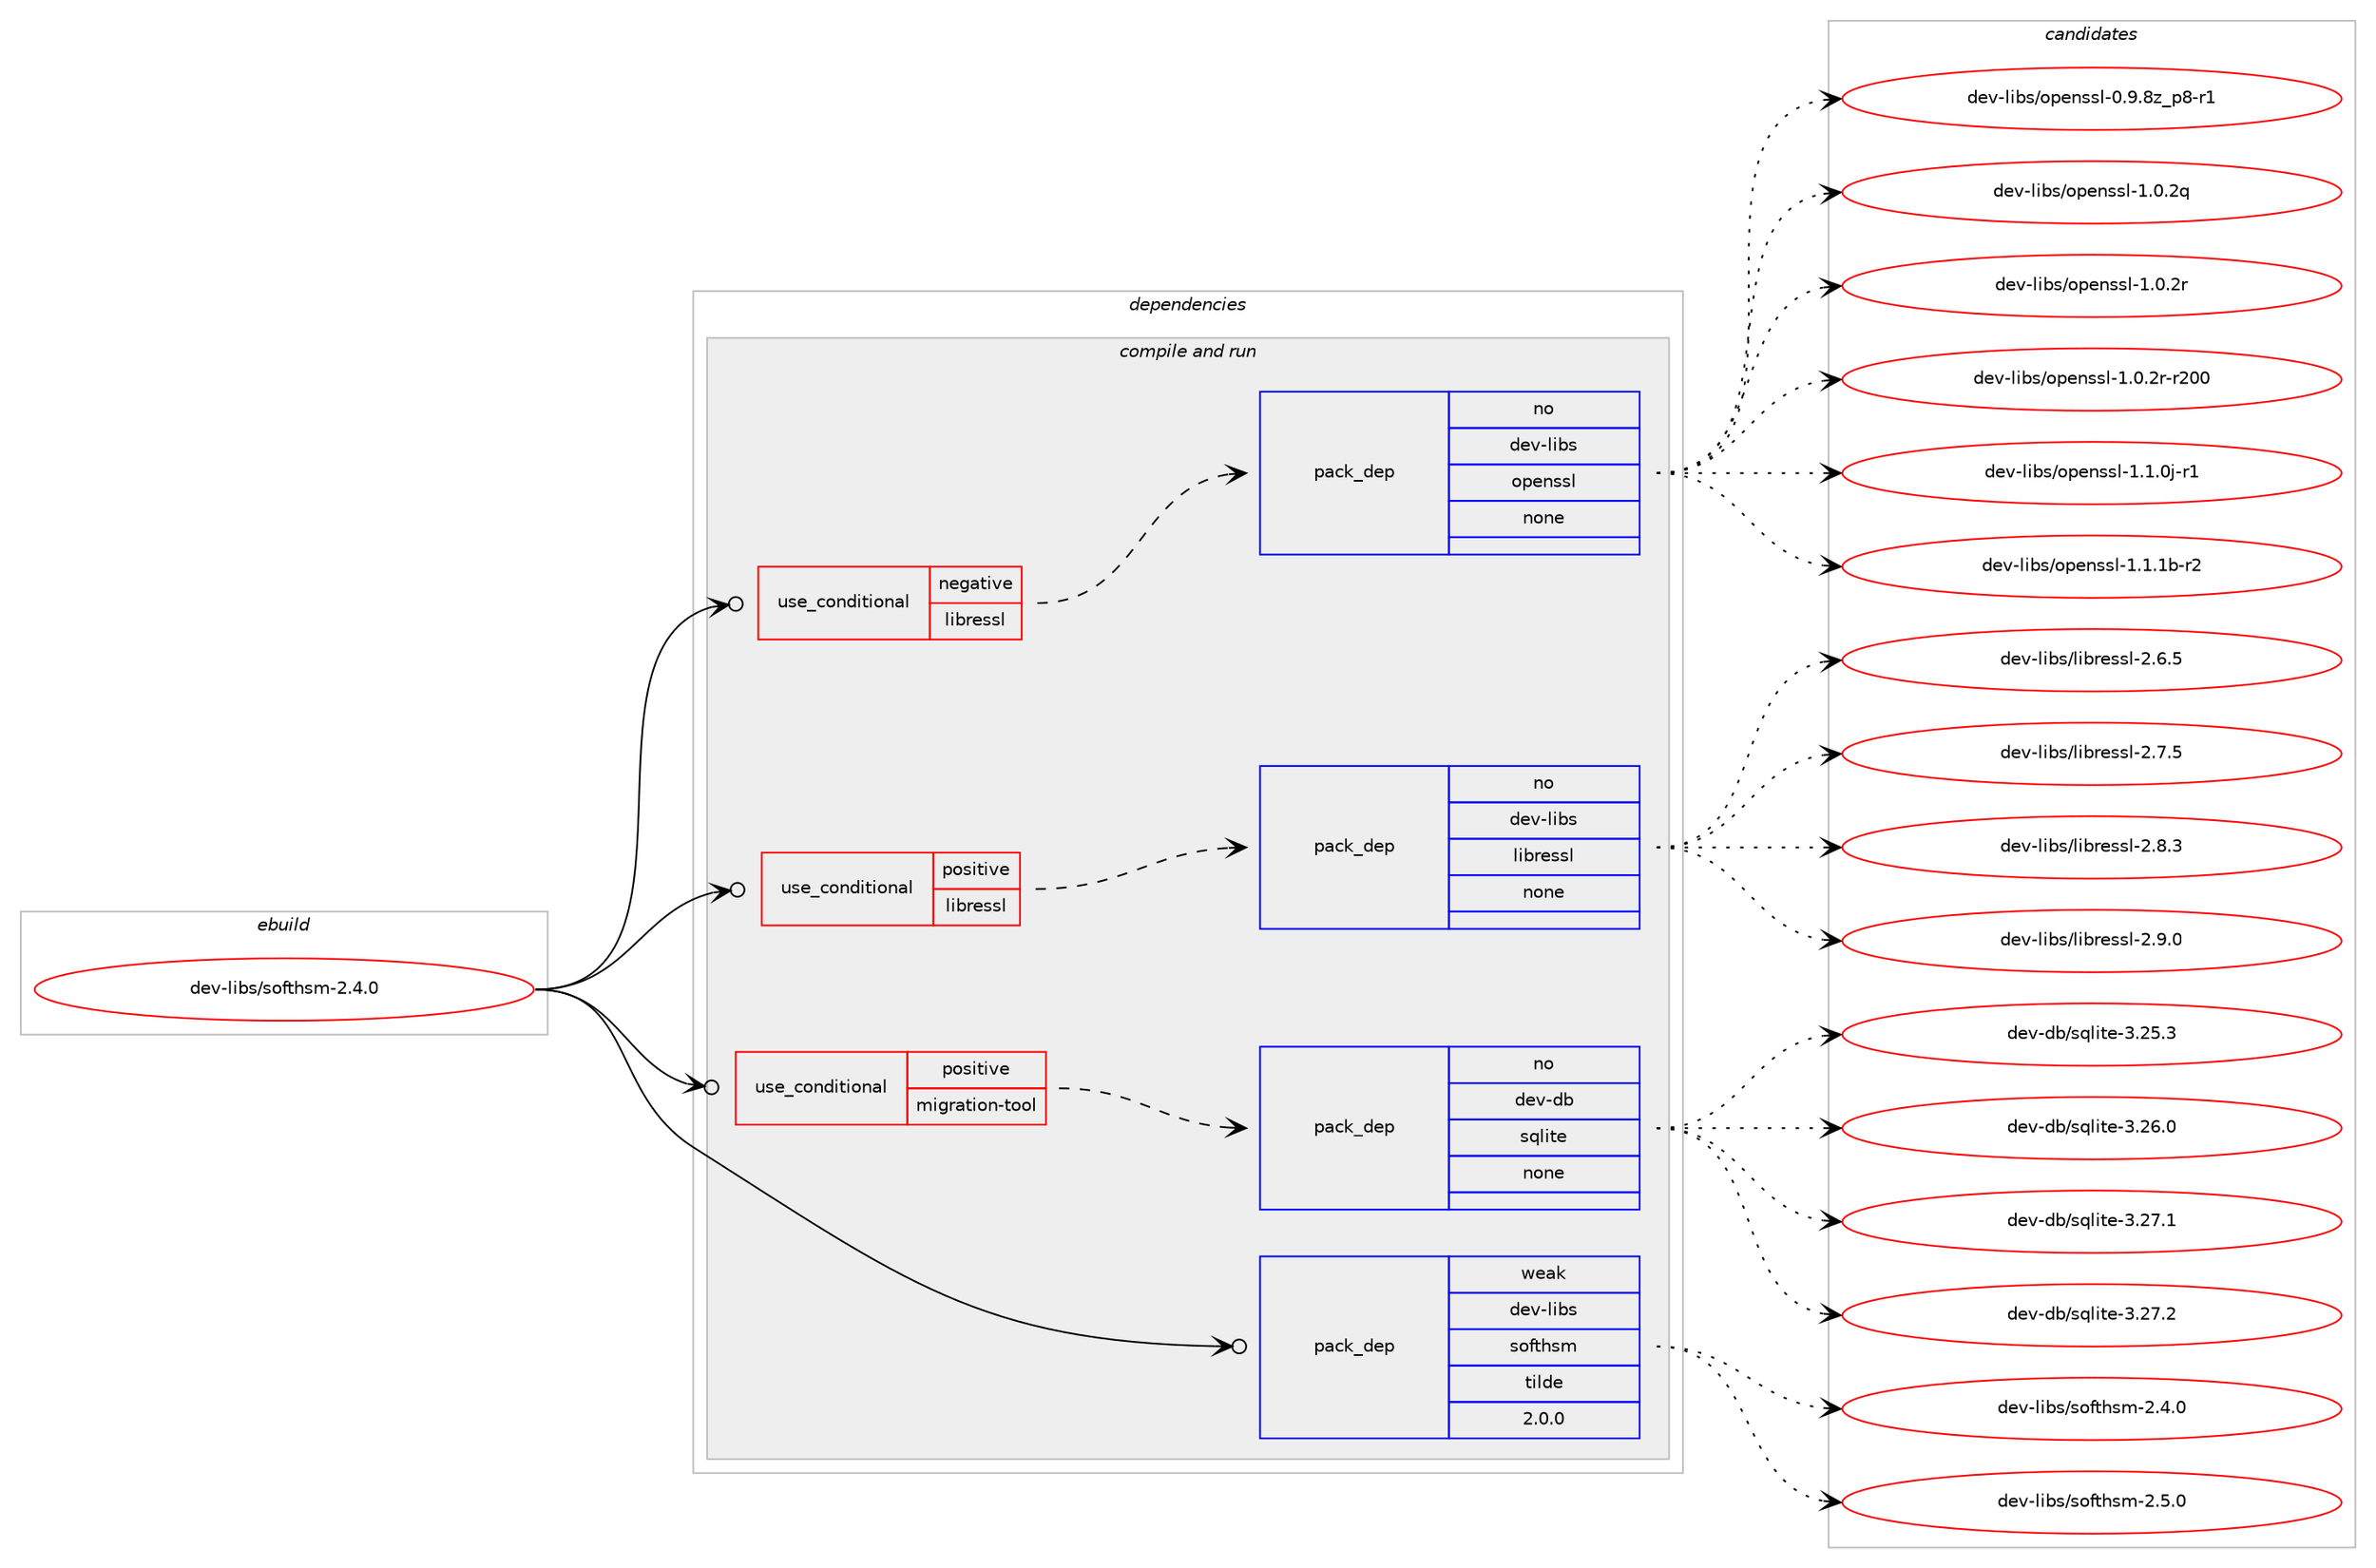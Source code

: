 digraph prolog {

# *************
# Graph options
# *************

newrank=true;
concentrate=true;
compound=true;
graph [rankdir=LR,fontname=Helvetica,fontsize=10,ranksep=1.5];#, ranksep=2.5, nodesep=0.2];
edge  [arrowhead=vee];
node  [fontname=Helvetica,fontsize=10];

# **********
# The ebuild
# **********

subgraph cluster_leftcol {
color=gray;
rank=same;
label=<<i>ebuild</i>>;
id [label="dev-libs/softhsm-2.4.0", color=red, width=4, href="../dev-libs/softhsm-2.4.0.svg"];
}

# ****************
# The dependencies
# ****************

subgraph cluster_midcol {
color=gray;
label=<<i>dependencies</i>>;
subgraph cluster_compile {
fillcolor="#eeeeee";
style=filled;
label=<<i>compile</i>>;
}
subgraph cluster_compileandrun {
fillcolor="#eeeeee";
style=filled;
label=<<i>compile and run</i>>;
subgraph cond366926 {
dependency1371961 [label=<<TABLE BORDER="0" CELLBORDER="1" CELLSPACING="0" CELLPADDING="4"><TR><TD ROWSPAN="3" CELLPADDING="10">use_conditional</TD></TR><TR><TD>negative</TD></TR><TR><TD>libressl</TD></TR></TABLE>>, shape=none, color=red];
subgraph pack982063 {
dependency1371962 [label=<<TABLE BORDER="0" CELLBORDER="1" CELLSPACING="0" CELLPADDING="4" WIDTH="220"><TR><TD ROWSPAN="6" CELLPADDING="30">pack_dep</TD></TR><TR><TD WIDTH="110">no</TD></TR><TR><TD>dev-libs</TD></TR><TR><TD>openssl</TD></TR><TR><TD>none</TD></TR><TR><TD></TD></TR></TABLE>>, shape=none, color=blue];
}
dependency1371961:e -> dependency1371962:w [weight=20,style="dashed",arrowhead="vee"];
}
id:e -> dependency1371961:w [weight=20,style="solid",arrowhead="odotvee"];
subgraph cond366927 {
dependency1371963 [label=<<TABLE BORDER="0" CELLBORDER="1" CELLSPACING="0" CELLPADDING="4"><TR><TD ROWSPAN="3" CELLPADDING="10">use_conditional</TD></TR><TR><TD>positive</TD></TR><TR><TD>libressl</TD></TR></TABLE>>, shape=none, color=red];
subgraph pack982064 {
dependency1371964 [label=<<TABLE BORDER="0" CELLBORDER="1" CELLSPACING="0" CELLPADDING="4" WIDTH="220"><TR><TD ROWSPAN="6" CELLPADDING="30">pack_dep</TD></TR><TR><TD WIDTH="110">no</TD></TR><TR><TD>dev-libs</TD></TR><TR><TD>libressl</TD></TR><TR><TD>none</TD></TR><TR><TD></TD></TR></TABLE>>, shape=none, color=blue];
}
dependency1371963:e -> dependency1371964:w [weight=20,style="dashed",arrowhead="vee"];
}
id:e -> dependency1371963:w [weight=20,style="solid",arrowhead="odotvee"];
subgraph cond366928 {
dependency1371965 [label=<<TABLE BORDER="0" CELLBORDER="1" CELLSPACING="0" CELLPADDING="4"><TR><TD ROWSPAN="3" CELLPADDING="10">use_conditional</TD></TR><TR><TD>positive</TD></TR><TR><TD>migration-tool</TD></TR></TABLE>>, shape=none, color=red];
subgraph pack982065 {
dependency1371966 [label=<<TABLE BORDER="0" CELLBORDER="1" CELLSPACING="0" CELLPADDING="4" WIDTH="220"><TR><TD ROWSPAN="6" CELLPADDING="30">pack_dep</TD></TR><TR><TD WIDTH="110">no</TD></TR><TR><TD>dev-db</TD></TR><TR><TD>sqlite</TD></TR><TR><TD>none</TD></TR><TR><TD></TD></TR></TABLE>>, shape=none, color=blue];
}
dependency1371965:e -> dependency1371966:w [weight=20,style="dashed",arrowhead="vee"];
}
id:e -> dependency1371965:w [weight=20,style="solid",arrowhead="odotvee"];
subgraph pack982066 {
dependency1371967 [label=<<TABLE BORDER="0" CELLBORDER="1" CELLSPACING="0" CELLPADDING="4" WIDTH="220"><TR><TD ROWSPAN="6" CELLPADDING="30">pack_dep</TD></TR><TR><TD WIDTH="110">weak</TD></TR><TR><TD>dev-libs</TD></TR><TR><TD>softhsm</TD></TR><TR><TD>tilde</TD></TR><TR><TD>2.0.0</TD></TR></TABLE>>, shape=none, color=blue];
}
id:e -> dependency1371967:w [weight=20,style="solid",arrowhead="odotvee"];
}
subgraph cluster_run {
fillcolor="#eeeeee";
style=filled;
label=<<i>run</i>>;
}
}

# **************
# The candidates
# **************

subgraph cluster_choices {
rank=same;
color=gray;
label=<<i>candidates</i>>;

subgraph choice982063 {
color=black;
nodesep=1;
choice10010111845108105981154711111210111011511510845484657465612295112564511449 [label="dev-libs/openssl-0.9.8z_p8-r1", color=red, width=4,href="../dev-libs/openssl-0.9.8z_p8-r1.svg"];
choice100101118451081059811547111112101110115115108454946484650113 [label="dev-libs/openssl-1.0.2q", color=red, width=4,href="../dev-libs/openssl-1.0.2q.svg"];
choice100101118451081059811547111112101110115115108454946484650114 [label="dev-libs/openssl-1.0.2r", color=red, width=4,href="../dev-libs/openssl-1.0.2r.svg"];
choice10010111845108105981154711111210111011511510845494648465011445114504848 [label="dev-libs/openssl-1.0.2r-r200", color=red, width=4,href="../dev-libs/openssl-1.0.2r-r200.svg"];
choice1001011184510810598115471111121011101151151084549464946481064511449 [label="dev-libs/openssl-1.1.0j-r1", color=red, width=4,href="../dev-libs/openssl-1.1.0j-r1.svg"];
choice100101118451081059811547111112101110115115108454946494649984511450 [label="dev-libs/openssl-1.1.1b-r2", color=red, width=4,href="../dev-libs/openssl-1.1.1b-r2.svg"];
dependency1371962:e -> choice10010111845108105981154711111210111011511510845484657465612295112564511449:w [style=dotted,weight="100"];
dependency1371962:e -> choice100101118451081059811547111112101110115115108454946484650113:w [style=dotted,weight="100"];
dependency1371962:e -> choice100101118451081059811547111112101110115115108454946484650114:w [style=dotted,weight="100"];
dependency1371962:e -> choice10010111845108105981154711111210111011511510845494648465011445114504848:w [style=dotted,weight="100"];
dependency1371962:e -> choice1001011184510810598115471111121011101151151084549464946481064511449:w [style=dotted,weight="100"];
dependency1371962:e -> choice100101118451081059811547111112101110115115108454946494649984511450:w [style=dotted,weight="100"];
}
subgraph choice982064 {
color=black;
nodesep=1;
choice10010111845108105981154710810598114101115115108455046544653 [label="dev-libs/libressl-2.6.5", color=red, width=4,href="../dev-libs/libressl-2.6.5.svg"];
choice10010111845108105981154710810598114101115115108455046554653 [label="dev-libs/libressl-2.7.5", color=red, width=4,href="../dev-libs/libressl-2.7.5.svg"];
choice10010111845108105981154710810598114101115115108455046564651 [label="dev-libs/libressl-2.8.3", color=red, width=4,href="../dev-libs/libressl-2.8.3.svg"];
choice10010111845108105981154710810598114101115115108455046574648 [label="dev-libs/libressl-2.9.0", color=red, width=4,href="../dev-libs/libressl-2.9.0.svg"];
dependency1371964:e -> choice10010111845108105981154710810598114101115115108455046544653:w [style=dotted,weight="100"];
dependency1371964:e -> choice10010111845108105981154710810598114101115115108455046554653:w [style=dotted,weight="100"];
dependency1371964:e -> choice10010111845108105981154710810598114101115115108455046564651:w [style=dotted,weight="100"];
dependency1371964:e -> choice10010111845108105981154710810598114101115115108455046574648:w [style=dotted,weight="100"];
}
subgraph choice982065 {
color=black;
nodesep=1;
choice10010111845100984711511310810511610145514650534651 [label="dev-db/sqlite-3.25.3", color=red, width=4,href="../dev-db/sqlite-3.25.3.svg"];
choice10010111845100984711511310810511610145514650544648 [label="dev-db/sqlite-3.26.0", color=red, width=4,href="../dev-db/sqlite-3.26.0.svg"];
choice10010111845100984711511310810511610145514650554649 [label="dev-db/sqlite-3.27.1", color=red, width=4,href="../dev-db/sqlite-3.27.1.svg"];
choice10010111845100984711511310810511610145514650554650 [label="dev-db/sqlite-3.27.2", color=red, width=4,href="../dev-db/sqlite-3.27.2.svg"];
dependency1371966:e -> choice10010111845100984711511310810511610145514650534651:w [style=dotted,weight="100"];
dependency1371966:e -> choice10010111845100984711511310810511610145514650544648:w [style=dotted,weight="100"];
dependency1371966:e -> choice10010111845100984711511310810511610145514650554649:w [style=dotted,weight="100"];
dependency1371966:e -> choice10010111845100984711511310810511610145514650554650:w [style=dotted,weight="100"];
}
subgraph choice982066 {
color=black;
nodesep=1;
choice100101118451081059811547115111102116104115109455046524648 [label="dev-libs/softhsm-2.4.0", color=red, width=4,href="../dev-libs/softhsm-2.4.0.svg"];
choice100101118451081059811547115111102116104115109455046534648 [label="dev-libs/softhsm-2.5.0", color=red, width=4,href="../dev-libs/softhsm-2.5.0.svg"];
dependency1371967:e -> choice100101118451081059811547115111102116104115109455046524648:w [style=dotted,weight="100"];
dependency1371967:e -> choice100101118451081059811547115111102116104115109455046534648:w [style=dotted,weight="100"];
}
}

}
